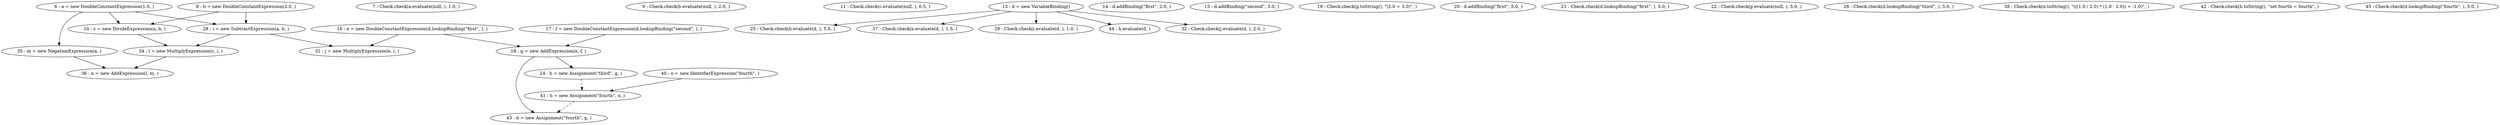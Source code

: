 digraph G {
"6 : a = new DoubleConstantExpression(1.0, )"
"6 : a = new DoubleConstantExpression(1.0, )" -> "35 : m = new NegationExpression(a, )"
"6 : a = new DoubleConstantExpression(1.0, )" -> "10 : c = new DivideExpression(a, b, )"
"6 : a = new DoubleConstantExpression(1.0, )" -> "28 : i = new SubtractExpression(a, b, )"
"7 : Check.check(a.evaluate(null, ), 1.0, )"
"8 : b = new DoubleConstantExpression(2.0, )"
"8 : b = new DoubleConstantExpression(2.0, )" -> "10 : c = new DivideExpression(a, b, )"
"8 : b = new DoubleConstantExpression(2.0, )" -> "28 : i = new SubtractExpression(a, b, )"
"9 : Check.check(b.evaluate(null, ), 2.0, )"
"10 : c = new DivideExpression(a, b, )"
"10 : c = new DivideExpression(a, b, )" -> "34 : l = new MultiplyExpression(c, i, )"
"11 : Check.check(c.evaluate(null, ), 0.5, )"
"13 : d = new VariableBinding()"
"13 : d = new VariableBinding()" -> "25 : Check.check(h.evaluate(d, ), 5.0, )"
"13 : d = new VariableBinding()" -> "37 : Check.check(n.evaluate(d, ), 1.5, )"
"13 : d = new VariableBinding()" -> "29 : Check.check(i.evaluate(d, ), 1.0, )"
"13 : d = new VariableBinding()" -> "44 : h.evaluate(d, )"
"13 : d = new VariableBinding()" -> "32 : Check.check(j.evaluate(d, ), 2.0, )"
"14 : d.addBinding(\"first\", 2.0, )"
"15 : d.addBinding(\"second\", 3.0, )"
"16 : e = new DoubleConstantExpression(d.lookupBinding(\"first\", ), )"
"16 : e = new DoubleConstantExpression(d.lookupBinding(\"first\", ), )" -> "31 : j = new MultiplyExpression(e, i, )"
"16 : e = new DoubleConstantExpression(d.lookupBinding(\"first\", ), )" -> "18 : g = new AddExpression(e, f, )"
"17 : f = new DoubleConstantExpression(d.lookupBinding(\"second\", ), )"
"17 : f = new DoubleConstantExpression(d.lookupBinding(\"second\", ), )" -> "18 : g = new AddExpression(e, f, )"
"18 : g = new AddExpression(e, f, )"
"18 : g = new AddExpression(e, f, )" -> "43 : h = new Assignment(\"fourth\", g, )"
"18 : g = new AddExpression(e, f, )" -> "24 : h = new Assignment(\"third\", g, )"
"19 : Check.check(g.toString(), \"(2.0 + 3.0)\", )"
"20 : d.addBinding(\"first\", 5.0, )"
"21 : Check.check(d.lookupBinding(\"first\", ), 5.0, )"
"22 : Check.check(g.evaluate(null, ), 5.0, )"
"24 : h = new Assignment(\"third\", g, )"
"24 : h = new Assignment(\"third\", g, )" -> "41 : h = new Assignment(\"fourth\", o, )" [style=dashed]
"25 : Check.check(h.evaluate(d, ), 5.0, )"
"26 : Check.check(d.lookupBinding(\"third\", ), 5.0, )"
"28 : i = new SubtractExpression(a, b, )"
"28 : i = new SubtractExpression(a, b, )" -> "31 : j = new MultiplyExpression(e, i, )"
"28 : i = new SubtractExpression(a, b, )" -> "34 : l = new MultiplyExpression(c, i, )"
"29 : Check.check(i.evaluate(d, ), 1.0, )"
"31 : j = new MultiplyExpression(e, i, )"
"32 : Check.check(j.evaluate(d, ), 2.0, )"
"34 : l = new MultiplyExpression(c, i, )"
"34 : l = new MultiplyExpression(c, i, )" -> "36 : n = new AddExpression(l, m, )"
"35 : m = new NegationExpression(a, )"
"35 : m = new NegationExpression(a, )" -> "36 : n = new AddExpression(l, m, )"
"36 : n = new AddExpression(l, m, )"
"37 : Check.check(n.evaluate(d, ), 1.5, )"
"38 : Check.check(n.toString(), \"(((1.0 / 2.0) * (1.0 - 2.0)) + -1.0)\", )"
"40 : o = new IdentifierExpression(\"fourth\", )"
"40 : o = new IdentifierExpression(\"fourth\", )" -> "41 : h = new Assignment(\"fourth\", o, )"
"41 : h = new Assignment(\"fourth\", o, )"
"41 : h = new Assignment(\"fourth\", o, )" -> "43 : h = new Assignment(\"fourth\", g, )" [style=dashed]
"42 : Check.check(h.toString(), \"set fourth = fourth\", )"
"43 : h = new Assignment(\"fourth\", g, )"
"44 : h.evaluate(d, )"
"45 : Check.check(d.lookupBinding(\"fourth\", ), 5.0, )"
}